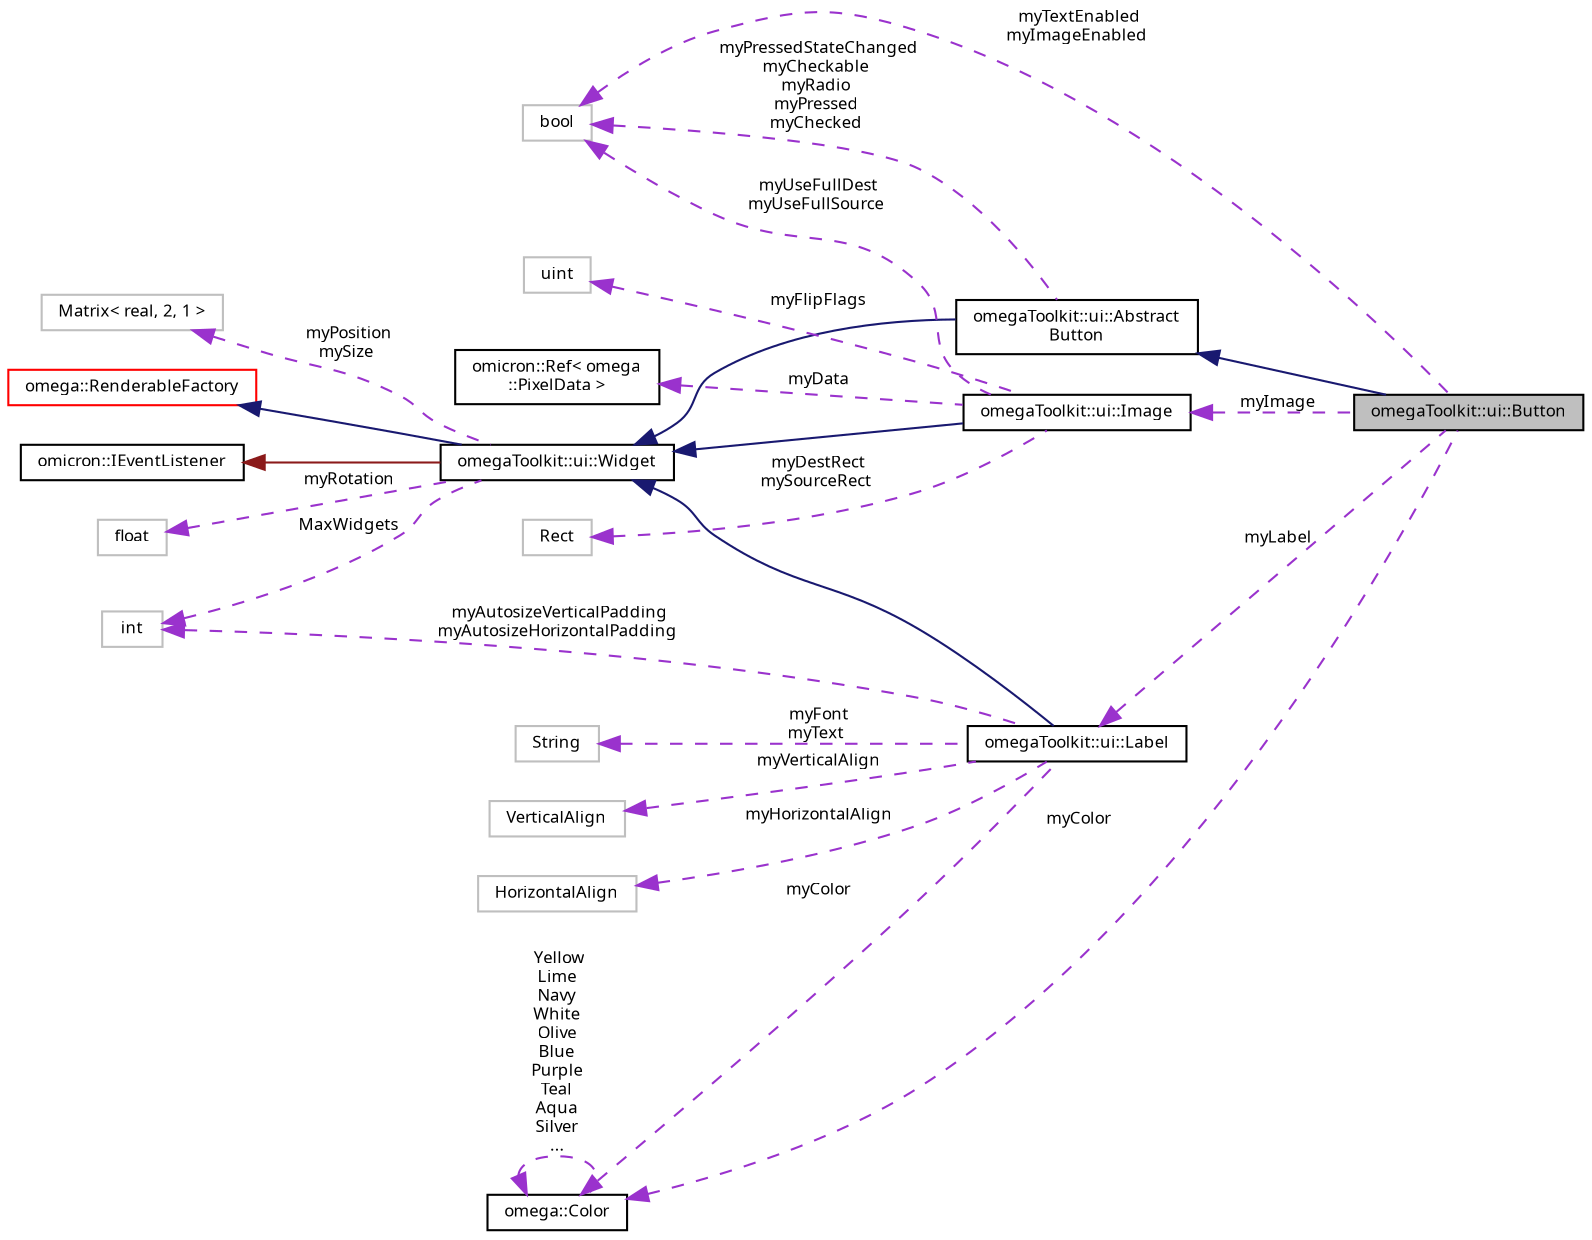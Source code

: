 digraph "omegaToolkit::ui::Button"
{
  bgcolor="transparent";
  edge [fontname="FreeSans.ttf",fontsize="8",labelfontname="FreeSans.ttf",labelfontsize="8"];
  node [fontname="FreeSans.ttf",fontsize="8",shape=record];
  rankdir="LR";
  Node1 [label="omegaToolkit::ui::Button",height=0.2,width=0.4,color="black", fillcolor="grey75", style="filled" fontcolor="black"];
  Node2 -> Node1 [dir="back",color="midnightblue",fontsize="8",style="solid",fontname="FreeSans.ttf"];
  Node2 [label="omegaToolkit::ui::Abstract\lButton",height=0.2,width=0.4,color="black",URL="$classomega_toolkit_1_1ui_1_1_abstract_button.html"];
  Node3 -> Node2 [dir="back",color="midnightblue",fontsize="8",style="solid",fontname="FreeSans.ttf"];
  Node3 [label="omegaToolkit::ui::Widget",height=0.2,width=0.4,color="black",URL="$classomega_toolkit_1_1ui_1_1_widget.html"];
  Node4 -> Node3 [dir="back",color="midnightblue",fontsize="8",style="solid",fontname="FreeSans.ttf"];
  Node4 [label="omega::RenderableFactory",height=0.2,width=0.4,color="red",URL="$classomega_1_1_renderable_factory.html",tooltip="Base class for objects that can create renderables. "];
  Node5 -> Node3 [dir="back",color="firebrick4",fontsize="8",style="solid",fontname="FreeSans.ttf"];
  Node5 [label="omicron::IEventListener",height=0.2,width=0.4,color="black",URL="$classomicron_1_1_i_event_listener.html",tooltip="The IEventListener interface is implemented by objects that can receive and process events..."];
  Node6 -> Node3 [dir="back",color="darkorchid3",fontsize="8",style="dashed",label=" myRotation" ,fontname="FreeSans.ttf"];
  Node6 [label="float",height=0.2,width=0.4,color="grey75"];
  Node7 -> Node3 [dir="back",color="darkorchid3",fontsize="8",style="dashed",label=" myPosition\nmySize" ,fontname="FreeSans.ttf"];
  Node7 [label="Matrix\< real, 2, 1 \>",height=0.2,width=0.4,color="grey75"];
  Node8 -> Node3 [dir="back",color="darkorchid3",fontsize="8",style="dashed",label=" MaxWidgets" ,fontname="FreeSans.ttf"];
  Node8 [label="int",height=0.2,width=0.4,color="grey75"];
  Node9 -> Node2 [dir="back",color="darkorchid3",fontsize="8",style="dashed",label=" myPressedStateChanged\nmyCheckable\nmyRadio\nmyPressed\nmyChecked" ,fontname="FreeSans.ttf"];
  Node9 [label="bool",height=0.2,width=0.4,color="grey75"];
  Node10 -> Node1 [dir="back",color="darkorchid3",fontsize="8",style="dashed",label=" myImage" ,fontname="FreeSans.ttf"];
  Node10 [label="omegaToolkit::ui::Image",height=0.2,width=0.4,color="black",URL="$classomega_toolkit_1_1ui_1_1_image.html"];
  Node3 -> Node10 [dir="back",color="midnightblue",fontsize="8",style="solid",fontname="FreeSans.ttf"];
  Node11 -> Node10 [dir="back",color="darkorchid3",fontsize="8",style="dashed",label=" myDestRect\nmySourceRect" ,fontname="FreeSans.ttf"];
  Node11 [label="Rect",height=0.2,width=0.4,color="grey75"];
  Node12 -> Node10 [dir="back",color="darkorchid3",fontsize="8",style="dashed",label=" myData" ,fontname="FreeSans.ttf"];
  Node12 [label="omicron::Ref\< omega\l::PixelData \>",height=0.2,width=0.4,color="black",URL="$classomicron_1_1_ref.html"];
  Node9 -> Node10 [dir="back",color="darkorchid3",fontsize="8",style="dashed",label=" myUseFullDest\nmyUseFullSource" ,fontname="FreeSans.ttf"];
  Node13 -> Node10 [dir="back",color="darkorchid3",fontsize="8",style="dashed",label=" myFlipFlags" ,fontname="FreeSans.ttf"];
  Node13 [label="uint",height=0.2,width=0.4,color="grey75"];
  Node14 -> Node1 [dir="back",color="darkorchid3",fontsize="8",style="dashed",label=" myLabel" ,fontname="FreeSans.ttf"];
  Node14 [label="omegaToolkit::ui::Label",height=0.2,width=0.4,color="black",URL="$classomega_toolkit_1_1ui_1_1_label.html"];
  Node3 -> Node14 [dir="back",color="midnightblue",fontsize="8",style="solid",fontname="FreeSans.ttf"];
  Node15 -> Node14 [dir="back",color="darkorchid3",fontsize="8",style="dashed",label=" myFont\nmyText" ,fontname="FreeSans.ttf"];
  Node15 [label="String",height=0.2,width=0.4,color="grey75"];
  Node16 -> Node14 [dir="back",color="darkorchid3",fontsize="8",style="dashed",label=" myVerticalAlign" ,fontname="FreeSans.ttf"];
  Node16 [label="VerticalAlign",height=0.2,width=0.4,color="grey75"];
  Node17 -> Node14 [dir="back",color="darkorchid3",fontsize="8",style="dashed",label=" myHorizontalAlign" ,fontname="FreeSans.ttf"];
  Node17 [label="HorizontalAlign",height=0.2,width=0.4,color="grey75"];
  Node8 -> Node14 [dir="back",color="darkorchid3",fontsize="8",style="dashed",label=" myAutosizeVerticalPadding\nmyAutosizeHorizontalPadding" ,fontname="FreeSans.ttf"];
  Node18 -> Node14 [dir="back",color="darkorchid3",fontsize="8",style="dashed",label=" myColor" ,fontname="FreeSans.ttf"];
  Node18 [label="omega::Color",height=0.2,width=0.4,color="black",URL="$classomega_1_1_color.html"];
  Node18 -> Node18 [dir="back",color="darkorchid3",fontsize="8",style="dashed",label=" Yellow\nLime\nNavy\nWhite\nOlive\nBlue\nPurple\nTeal\nAqua\nSilver\n..." ,fontname="FreeSans.ttf"];
  Node9 -> Node1 [dir="back",color="darkorchid3",fontsize="8",style="dashed",label=" myTextEnabled\nmyImageEnabled" ,fontname="FreeSans.ttf"];
  Node18 -> Node1 [dir="back",color="darkorchid3",fontsize="8",style="dashed",label=" myColor" ,fontname="FreeSans.ttf"];
}
